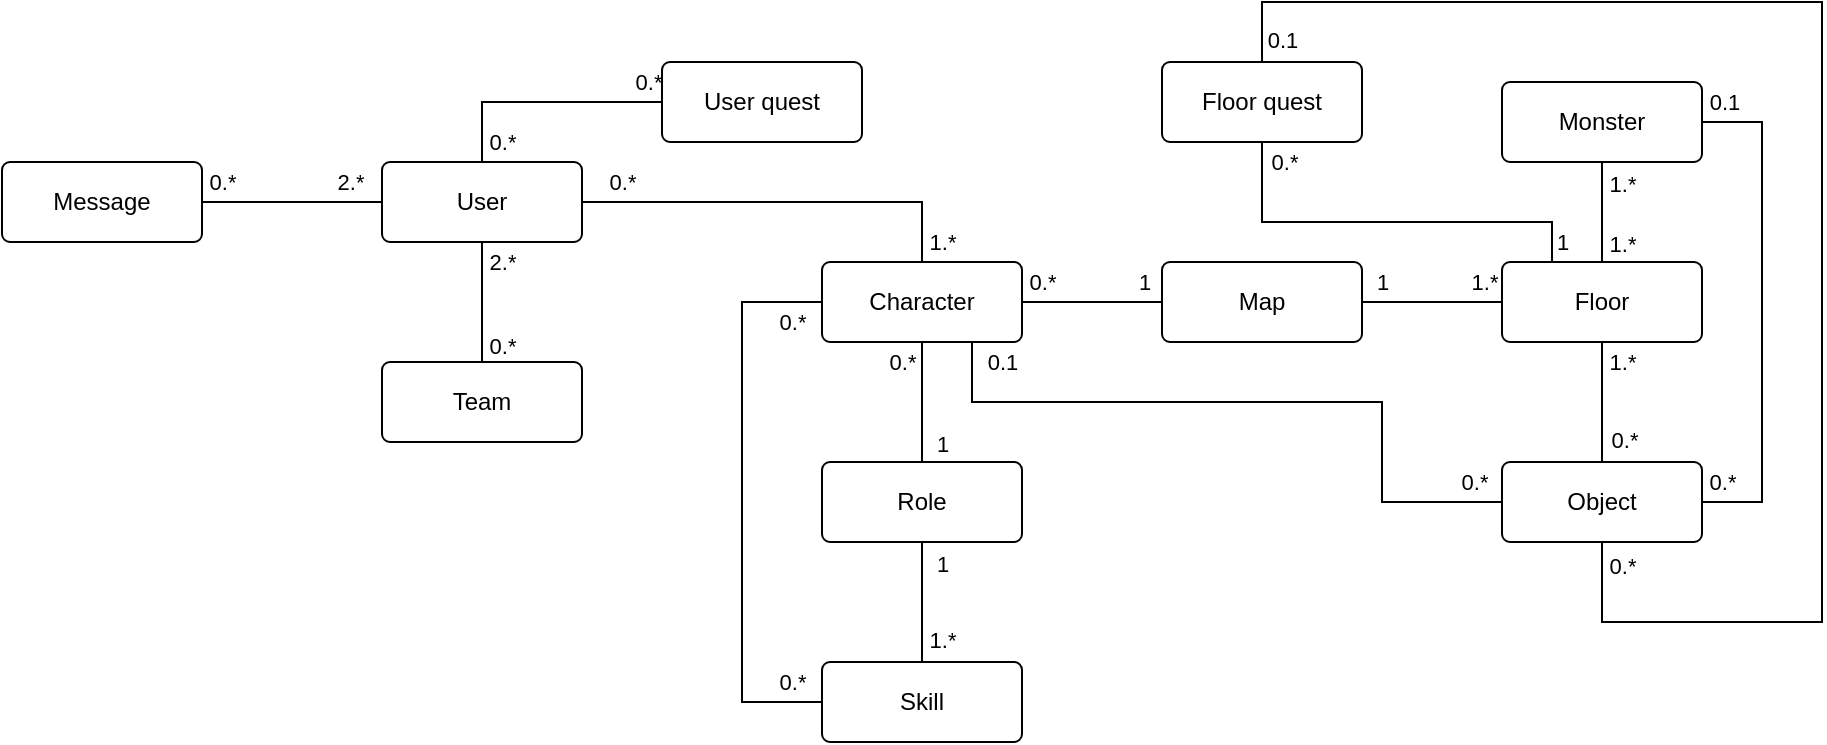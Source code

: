 <mxfile version="16.2.2" type="device" pages="2"><diagram id="3Mn_PjoytAq4WQ0WgmPk" name="ER-model"><mxGraphModel dx="813" dy="483" grid="1" gridSize="10" guides="1" tooltips="1" connect="1" arrows="1" fold="1" page="1" pageScale="1" pageWidth="827" pageHeight="1169" math="0" shadow="0"><root><mxCell id="0"/><mxCell id="1" parent="0"/><mxCell id="5cXKrimssKUpgnjqWSBn-3" style="edgeStyle=orthogonalEdgeStyle;rounded=0;orthogonalLoop=1;jettySize=auto;html=1;exitX=1;exitY=0.5;exitDx=0;exitDy=0;entryX=0.5;entryY=0;entryDx=0;entryDy=0;endArrow=none;endFill=0;" edge="1" parent="1" source="3dylKR5MqWfnBXSFQ_8i-1" target="5cXKrimssKUpgnjqWSBn-1"><mxGeometry relative="1" as="geometry"><Array as="points"><mxPoint x="560" y="140"/></Array></mxGeometry></mxCell><mxCell id="5cXKrimssKUpgnjqWSBn-5" value="1.*" style="edgeLabel;html=1;align=center;verticalAlign=middle;resizable=0;points=[];" vertex="1" connectable="0" parent="5cXKrimssKUpgnjqWSBn-3"><mxGeometry x="0.669" relative="1" as="geometry"><mxPoint x="13" y="20" as="offset"/></mxGeometry></mxCell><mxCell id="5cXKrimssKUpgnjqWSBn-6" value="0.*" style="edgeLabel;html=1;align=center;verticalAlign=middle;resizable=0;points=[];" vertex="1" connectable="0" parent="5cXKrimssKUpgnjqWSBn-3"><mxGeometry x="-0.641" y="-3" relative="1" as="geometry"><mxPoint x="-16" y="-13" as="offset"/></mxGeometry></mxCell><mxCell id="5cXKrimssKUpgnjqWSBn-7" style="edgeStyle=orthogonalEdgeStyle;rounded=0;orthogonalLoop=1;jettySize=auto;html=1;exitX=0.5;exitY=1;exitDx=0;exitDy=0;entryX=0.5;entryY=0;entryDx=0;entryDy=0;endArrow=none;endFill=0;" edge="1" parent="1" source="3dylKR5MqWfnBXSFQ_8i-1" target="5cXKrimssKUpgnjqWSBn-2"><mxGeometry relative="1" as="geometry"/></mxCell><mxCell id="5cXKrimssKUpgnjqWSBn-8" value="0.*" style="edgeLabel;html=1;align=center;verticalAlign=middle;resizable=0;points=[];" vertex="1" connectable="0" parent="5cXKrimssKUpgnjqWSBn-7"><mxGeometry x="0.726" y="-1" relative="1" as="geometry"><mxPoint x="11" as="offset"/></mxGeometry></mxCell><mxCell id="5cXKrimssKUpgnjqWSBn-10" value="2.*" style="edgeLabel;html=1;align=center;verticalAlign=middle;resizable=0;points=[];" vertex="1" connectable="0" parent="5cXKrimssKUpgnjqWSBn-7"><mxGeometry x="-0.683" y="1" relative="1" as="geometry"><mxPoint x="9" as="offset"/></mxGeometry></mxCell><mxCell id="5cXKrimssKUpgnjqWSBn-12" style="edgeStyle=orthogonalEdgeStyle;rounded=0;orthogonalLoop=1;jettySize=auto;html=1;exitX=0;exitY=0.5;exitDx=0;exitDy=0;endArrow=none;endFill=0;entryX=1;entryY=0.5;entryDx=0;entryDy=0;" edge="1" parent="1" source="3dylKR5MqWfnBXSFQ_8i-1" target="5cXKrimssKUpgnjqWSBn-11"><mxGeometry relative="1" as="geometry"><mxPoint x="230" y="130" as="targetPoint"/></mxGeometry></mxCell><mxCell id="5cXKrimssKUpgnjqWSBn-13" value="0.*" style="edgeLabel;html=1;align=center;verticalAlign=middle;resizable=0;points=[];" vertex="1" connectable="0" parent="5cXKrimssKUpgnjqWSBn-12"><mxGeometry x="0.85" y="1" relative="1" as="geometry"><mxPoint x="3" y="-11" as="offset"/></mxGeometry></mxCell><mxCell id="DcJySl0MYCG-yfhfq-Ea-54" value="2.*" style="edgeLabel;html=1;align=center;verticalAlign=middle;resizable=0;points=[];" vertex="1" connectable="0" parent="5cXKrimssKUpgnjqWSBn-12"><mxGeometry x="-0.643" relative="1" as="geometry"><mxPoint y="-10" as="offset"/></mxGeometry></mxCell><mxCell id="3dylKR5MqWfnBXSFQ_8i-1" value="User" style="rounded=1;arcSize=10;whiteSpace=wrap;html=1;align=center;" vertex="1" parent="1"><mxGeometry x="290" y="120" width="100" height="40" as="geometry"/></mxCell><mxCell id="DcJySl0MYCG-yfhfq-Ea-3" style="edgeStyle=orthogonalEdgeStyle;rounded=0;orthogonalLoop=1;jettySize=auto;html=1;exitX=0.5;exitY=1;exitDx=0;exitDy=0;entryX=0.5;entryY=0;entryDx=0;entryDy=0;endArrow=none;endFill=0;" edge="1" parent="1" source="5cXKrimssKUpgnjqWSBn-1" target="DcJySl0MYCG-yfhfq-Ea-2"><mxGeometry relative="1" as="geometry"/></mxCell><mxCell id="DcJySl0MYCG-yfhfq-Ea-4" value="1" style="edgeLabel;html=1;align=center;verticalAlign=middle;resizable=0;points=[];" vertex="1" connectable="0" parent="DcJySl0MYCG-yfhfq-Ea-3"><mxGeometry x="0.695" relative="1" as="geometry"><mxPoint x="10" as="offset"/></mxGeometry></mxCell><mxCell id="DcJySl0MYCG-yfhfq-Ea-5" value="0.*" style="edgeLabel;html=1;align=center;verticalAlign=middle;resizable=0;points=[];" vertex="1" connectable="0" parent="DcJySl0MYCG-yfhfq-Ea-3"><mxGeometry x="-0.728" relative="1" as="geometry"><mxPoint x="-10" y="2" as="offset"/></mxGeometry></mxCell><mxCell id="DcJySl0MYCG-yfhfq-Ea-7" style="edgeStyle=orthogonalEdgeStyle;rounded=0;orthogonalLoop=1;jettySize=auto;html=1;exitX=1;exitY=0.5;exitDx=0;exitDy=0;entryX=0;entryY=0.5;entryDx=0;entryDy=0;endArrow=none;endFill=0;" edge="1" parent="1" source="5cXKrimssKUpgnjqWSBn-1" target="DcJySl0MYCG-yfhfq-Ea-6"><mxGeometry relative="1" as="geometry"/></mxCell><mxCell id="DcJySl0MYCG-yfhfq-Ea-8" value="1" style="edgeLabel;html=1;align=center;verticalAlign=middle;resizable=0;points=[];" vertex="1" connectable="0" parent="DcJySl0MYCG-yfhfq-Ea-7"><mxGeometry x="-0.674" y="-1" relative="1" as="geometry"><mxPoint x="49" y="-11" as="offset"/></mxGeometry></mxCell><mxCell id="DcJySl0MYCG-yfhfq-Ea-9" value="0.*" style="edgeLabel;html=1;align=center;verticalAlign=middle;resizable=0;points=[];" vertex="1" connectable="0" parent="DcJySl0MYCG-yfhfq-Ea-7"><mxGeometry x="0.754" y="-2" relative="1" as="geometry"><mxPoint x="-52" y="-12" as="offset"/></mxGeometry></mxCell><mxCell id="5cXKrimssKUpgnjqWSBn-1" value="Character" style="rounded=1;arcSize=10;whiteSpace=wrap;html=1;align=center;" vertex="1" parent="1"><mxGeometry x="510" y="170" width="100" height="40" as="geometry"/></mxCell><mxCell id="5cXKrimssKUpgnjqWSBn-2" value="Team" style="rounded=1;arcSize=10;whiteSpace=wrap;html=1;align=center;" vertex="1" parent="1"><mxGeometry x="290" y="220" width="100" height="40" as="geometry"/></mxCell><mxCell id="5cXKrimssKUpgnjqWSBn-11" value="Message" style="rounded=1;arcSize=10;whiteSpace=wrap;html=1;align=center;" vertex="1" parent="1"><mxGeometry x="100" y="120" width="100" height="40" as="geometry"/></mxCell><mxCell id="DcJySl0MYCG-yfhfq-Ea-25" style="edgeStyle=orthogonalEdgeStyle;rounded=0;orthogonalLoop=1;jettySize=auto;html=1;exitX=0.5;exitY=1;exitDx=0;exitDy=0;entryX=0.5;entryY=0;entryDx=0;entryDy=0;endArrow=none;endFill=0;" edge="1" parent="1" source="DcJySl0MYCG-yfhfq-Ea-2" target="DcJySl0MYCG-yfhfq-Ea-24"><mxGeometry relative="1" as="geometry"/></mxCell><mxCell id="DcJySl0MYCG-yfhfq-Ea-26" value="1.*" style="edgeLabel;html=1;align=center;verticalAlign=middle;resizable=0;points=[];" vertex="1" connectable="0" parent="DcJySl0MYCG-yfhfq-Ea-25"><mxGeometry x="0.747" relative="1" as="geometry"><mxPoint x="10" y="-4" as="offset"/></mxGeometry></mxCell><mxCell id="DcJySl0MYCG-yfhfq-Ea-28" value="1" style="edgeLabel;html=1;align=center;verticalAlign=middle;resizable=0;points=[];" vertex="1" connectable="0" parent="DcJySl0MYCG-yfhfq-Ea-25"><mxGeometry x="-0.747" relative="1" as="geometry"><mxPoint x="10" y="3" as="offset"/></mxGeometry></mxCell><mxCell id="DcJySl0MYCG-yfhfq-Ea-2" value="Role" style="rounded=1;arcSize=10;whiteSpace=wrap;html=1;align=center;" vertex="1" parent="1"><mxGeometry x="510" y="270" width="100" height="40" as="geometry"/></mxCell><mxCell id="DcJySl0MYCG-yfhfq-Ea-10" value="" style="edgeStyle=orthogonalEdgeStyle;rounded=0;orthogonalLoop=1;jettySize=auto;html=1;endArrow=none;endFill=0;" edge="1" parent="1" source="DcJySl0MYCG-yfhfq-Ea-6" target="5cXKrimssKUpgnjqWSBn-1"><mxGeometry relative="1" as="geometry"/></mxCell><mxCell id="DcJySl0MYCG-yfhfq-Ea-34" style="edgeStyle=orthogonalEdgeStyle;rounded=0;orthogonalLoop=1;jettySize=auto;html=1;exitX=1;exitY=0.5;exitDx=0;exitDy=0;entryX=0;entryY=0.5;entryDx=0;entryDy=0;endArrow=none;endFill=0;" edge="1" parent="1" source="DcJySl0MYCG-yfhfq-Ea-6" target="DcJySl0MYCG-yfhfq-Ea-33"><mxGeometry relative="1" as="geometry"/></mxCell><mxCell id="DcJySl0MYCG-yfhfq-Ea-35" value="1" style="edgeLabel;html=1;align=center;verticalAlign=middle;resizable=0;points=[];" vertex="1" connectable="0" parent="DcJySl0MYCG-yfhfq-Ea-34"><mxGeometry x="-0.709" relative="1" as="geometry"><mxPoint y="-10" as="offset"/></mxGeometry></mxCell><mxCell id="DcJySl0MYCG-yfhfq-Ea-36" value="1.*" style="edgeLabel;html=1;align=center;verticalAlign=middle;resizable=0;points=[];" vertex="1" connectable="0" parent="DcJySl0MYCG-yfhfq-Ea-34"><mxGeometry x="0.743" relative="1" as="geometry"><mxPoint y="-10" as="offset"/></mxGeometry></mxCell><mxCell id="DcJySl0MYCG-yfhfq-Ea-6" value="Map" style="rounded=1;arcSize=10;whiteSpace=wrap;html=1;align=center;" vertex="1" parent="1"><mxGeometry x="680" y="170" width="100" height="40" as="geometry"/></mxCell><mxCell id="DcJySl0MYCG-yfhfq-Ea-12" style="edgeStyle=orthogonalEdgeStyle;rounded=0;orthogonalLoop=1;jettySize=auto;html=1;endArrow=none;endFill=0;entryX=0.5;entryY=0;entryDx=0;entryDy=0;exitX=0.5;exitY=1;exitDx=0;exitDy=0;" edge="1" parent="1" source="DcJySl0MYCG-yfhfq-Ea-11" target="DcJySl0MYCG-yfhfq-Ea-33"><mxGeometry relative="1" as="geometry"><mxPoint x="940" y="60" as="sourcePoint"/><mxPoint x="930" y="160" as="targetPoint"/><Array as="points"><mxPoint x="900" y="150"/><mxPoint x="900" y="150"/></Array></mxGeometry></mxCell><mxCell id="DcJySl0MYCG-yfhfq-Ea-13" value="1.*" style="edgeLabel;html=1;align=center;verticalAlign=middle;resizable=0;points=[];" vertex="1" connectable="0" parent="DcJySl0MYCG-yfhfq-Ea-12"><mxGeometry x="0.733" relative="1" as="geometry"><mxPoint x="10" y="-3" as="offset"/></mxGeometry></mxCell><mxCell id="DcJySl0MYCG-yfhfq-Ea-14" value="1.*" style="edgeLabel;html=1;align=center;verticalAlign=middle;resizable=0;points=[];" vertex="1" connectable="0" parent="DcJySl0MYCG-yfhfq-Ea-12"><mxGeometry x="-0.418" relative="1" as="geometry"><mxPoint x="10" y="-4" as="offset"/></mxGeometry></mxCell><mxCell id="DcJySl0MYCG-yfhfq-Ea-11" value="Monster" style="rounded=1;arcSize=10;whiteSpace=wrap;html=1;align=center;" vertex="1" parent="1"><mxGeometry x="850" y="80" width="100" height="40" as="geometry"/></mxCell><mxCell id="DcJySl0MYCG-yfhfq-Ea-17" style="edgeStyle=orthogonalEdgeStyle;rounded=0;orthogonalLoop=1;jettySize=auto;html=1;exitX=0.5;exitY=1;exitDx=0;exitDy=0;entryX=0.25;entryY=0;entryDx=0;entryDy=0;endArrow=none;endFill=0;" edge="1" parent="1" source="DcJySl0MYCG-yfhfq-Ea-15" target="DcJySl0MYCG-yfhfq-Ea-33"><mxGeometry relative="1" as="geometry"><Array as="points"><mxPoint x="730" y="150"/><mxPoint x="875" y="150"/></Array></mxGeometry></mxCell><mxCell id="DcJySl0MYCG-yfhfq-Ea-18" value="0.*" style="edgeLabel;html=1;align=center;verticalAlign=middle;resizable=0;points=[];" vertex="1" connectable="0" parent="DcJySl0MYCG-yfhfq-Ea-17"><mxGeometry x="-0.274" y="2" relative="1" as="geometry"><mxPoint x="-24" y="-28" as="offset"/></mxGeometry></mxCell><mxCell id="DcJySl0MYCG-yfhfq-Ea-19" value="1" style="edgeLabel;html=1;align=center;verticalAlign=middle;resizable=0;points=[];" vertex="1" connectable="0" parent="DcJySl0MYCG-yfhfq-Ea-17"><mxGeometry x="0.696" relative="1" as="geometry"><mxPoint x="16" y="10" as="offset"/></mxGeometry></mxCell><mxCell id="DcJySl0MYCG-yfhfq-Ea-44" style="edgeStyle=orthogonalEdgeStyle;rounded=0;orthogonalLoop=1;jettySize=auto;html=1;exitX=0.5;exitY=0;exitDx=0;exitDy=0;endArrow=none;endFill=0;entryX=0.5;entryY=1;entryDx=0;entryDy=0;" edge="1" parent="1" source="DcJySl0MYCG-yfhfq-Ea-15" target="DcJySl0MYCG-yfhfq-Ea-37"><mxGeometry relative="1" as="geometry"><mxPoint x="1010" y="350" as="targetPoint"/><Array as="points"><mxPoint x="730" y="40"/><mxPoint x="1010" y="40"/><mxPoint x="1010" y="350"/><mxPoint x="900" y="350"/></Array></mxGeometry></mxCell><mxCell id="DcJySl0MYCG-yfhfq-Ea-45" value="0.*" style="edgeLabel;html=1;align=center;verticalAlign=middle;resizable=0;points=[];" vertex="1" connectable="0" parent="DcJySl0MYCG-yfhfq-Ea-44"><mxGeometry x="0.94" y="1" relative="1" as="geometry"><mxPoint x="11" y="-11" as="offset"/></mxGeometry></mxCell><mxCell id="DcJySl0MYCG-yfhfq-Ea-46" value="0.1" style="edgeLabel;html=1;align=center;verticalAlign=middle;resizable=0;points=[];" vertex="1" connectable="0" parent="DcJySl0MYCG-yfhfq-Ea-44"><mxGeometry x="-0.981" y="1" relative="1" as="geometry"><mxPoint x="11" y="-4" as="offset"/></mxGeometry></mxCell><mxCell id="DcJySl0MYCG-yfhfq-Ea-15" value="Floor quest" style="rounded=1;arcSize=10;whiteSpace=wrap;html=1;align=center;" vertex="1" parent="1"><mxGeometry x="680" y="70" width="100" height="40" as="geometry"/></mxCell><mxCell id="DcJySl0MYCG-yfhfq-Ea-21" style="edgeStyle=orthogonalEdgeStyle;rounded=0;orthogonalLoop=1;jettySize=auto;html=1;exitX=0;exitY=0.5;exitDx=0;exitDy=0;entryX=0.5;entryY=0;entryDx=0;entryDy=0;endArrow=none;endFill=0;" edge="1" parent="1" source="DcJySl0MYCG-yfhfq-Ea-20" target="3dylKR5MqWfnBXSFQ_8i-1"><mxGeometry relative="1" as="geometry"/></mxCell><mxCell id="DcJySl0MYCG-yfhfq-Ea-22" value="0.*" style="edgeLabel;html=1;align=center;verticalAlign=middle;resizable=0;points=[];" vertex="1" connectable="0" parent="DcJySl0MYCG-yfhfq-Ea-21"><mxGeometry x="-0.758" y="-1" relative="1" as="geometry"><mxPoint x="7" y="-9" as="offset"/></mxGeometry></mxCell><mxCell id="DcJySl0MYCG-yfhfq-Ea-53" value="0.*" style="edgeLabel;html=1;align=center;verticalAlign=middle;resizable=0;points=[];" vertex="1" connectable="0" parent="DcJySl0MYCG-yfhfq-Ea-21"><mxGeometry x="0.877" relative="1" as="geometry"><mxPoint x="10" y="-3" as="offset"/></mxGeometry></mxCell><mxCell id="DcJySl0MYCG-yfhfq-Ea-20" value="User quest" style="rounded=1;arcSize=10;whiteSpace=wrap;html=1;align=center;" vertex="1" parent="1"><mxGeometry x="430" y="70" width="100" height="40" as="geometry"/></mxCell><mxCell id="DcJySl0MYCG-yfhfq-Ea-27" style="edgeStyle=orthogonalEdgeStyle;rounded=0;orthogonalLoop=1;jettySize=auto;html=1;exitX=0;exitY=0.5;exitDx=0;exitDy=0;entryX=0;entryY=0.5;entryDx=0;entryDy=0;endArrow=none;endFill=0;" edge="1" parent="1" source="DcJySl0MYCG-yfhfq-Ea-24" target="5cXKrimssKUpgnjqWSBn-1"><mxGeometry relative="1" as="geometry"><Array as="points"><mxPoint x="470" y="390"/><mxPoint x="470" y="190"/></Array></mxGeometry></mxCell><mxCell id="DcJySl0MYCG-yfhfq-Ea-29" value="0.*" style="edgeLabel;html=1;align=center;verticalAlign=middle;resizable=0;points=[];" vertex="1" connectable="0" parent="DcJySl0MYCG-yfhfq-Ea-27"><mxGeometry x="0.893" relative="1" as="geometry"><mxPoint y="10" as="offset"/></mxGeometry></mxCell><mxCell id="DcJySl0MYCG-yfhfq-Ea-30" value="0.*" style="edgeLabel;html=1;align=center;verticalAlign=middle;resizable=0;points=[];" vertex="1" connectable="0" parent="DcJySl0MYCG-yfhfq-Ea-27"><mxGeometry x="-0.89" relative="1" as="geometry"><mxPoint y="-10" as="offset"/></mxGeometry></mxCell><mxCell id="DcJySl0MYCG-yfhfq-Ea-24" value="Skill" style="rounded=1;arcSize=10;whiteSpace=wrap;html=1;align=center;" vertex="1" parent="1"><mxGeometry x="510" y="370" width="100" height="40" as="geometry"/></mxCell><mxCell id="DcJySl0MYCG-yfhfq-Ea-33" value="Floor" style="rounded=1;arcSize=10;whiteSpace=wrap;html=1;align=center;" vertex="1" parent="1"><mxGeometry x="850" y="170" width="100" height="40" as="geometry"/></mxCell><mxCell id="DcJySl0MYCG-yfhfq-Ea-38" style="edgeStyle=orthogonalEdgeStyle;rounded=0;orthogonalLoop=1;jettySize=auto;html=1;exitX=0.5;exitY=0;exitDx=0;exitDy=0;entryX=0.5;entryY=1;entryDx=0;entryDy=0;endArrow=none;endFill=0;" edge="1" parent="1" source="DcJySl0MYCG-yfhfq-Ea-37" target="DcJySl0MYCG-yfhfq-Ea-33"><mxGeometry relative="1" as="geometry"/></mxCell><mxCell id="DcJySl0MYCG-yfhfq-Ea-39" value="1.*" style="edgeLabel;html=1;align=center;verticalAlign=middle;resizable=0;points=[];" vertex="1" connectable="0" parent="DcJySl0MYCG-yfhfq-Ea-38"><mxGeometry x="0.74" y="-2" relative="1" as="geometry"><mxPoint x="8" y="2" as="offset"/></mxGeometry></mxCell><mxCell id="DcJySl0MYCG-yfhfq-Ea-41" style="edgeStyle=orthogonalEdgeStyle;rounded=0;orthogonalLoop=1;jettySize=auto;html=1;exitX=0;exitY=0.5;exitDx=0;exitDy=0;entryX=0.75;entryY=1;entryDx=0;entryDy=0;endArrow=none;endFill=0;" edge="1" parent="1" source="DcJySl0MYCG-yfhfq-Ea-37" target="5cXKrimssKUpgnjqWSBn-1"><mxGeometry relative="1" as="geometry"><Array as="points"><mxPoint x="790" y="290"/><mxPoint x="790" y="240"/><mxPoint x="585" y="240"/></Array></mxGeometry></mxCell><mxCell id="DcJySl0MYCG-yfhfq-Ea-42" value="0.1" style="edgeLabel;html=1;align=center;verticalAlign=middle;resizable=0;points=[];" vertex="1" connectable="0" parent="DcJySl0MYCG-yfhfq-Ea-41"><mxGeometry x="0.875" y="-1" relative="1" as="geometry"><mxPoint x="14" y="-12" as="offset"/></mxGeometry></mxCell><mxCell id="DcJySl0MYCG-yfhfq-Ea-43" value="0.*" style="edgeLabel;html=1;align=center;verticalAlign=middle;resizable=0;points=[];" vertex="1" connectable="0" parent="DcJySl0MYCG-yfhfq-Ea-41"><mxGeometry x="-0.915" relative="1" as="geometry"><mxPoint y="-10" as="offset"/></mxGeometry></mxCell><mxCell id="DcJySl0MYCG-yfhfq-Ea-47" style="edgeStyle=orthogonalEdgeStyle;rounded=0;orthogonalLoop=1;jettySize=auto;html=1;exitX=1;exitY=0.5;exitDx=0;exitDy=0;entryX=1;entryY=0.5;entryDx=0;entryDy=0;endArrow=none;endFill=0;" edge="1" parent="1" source="DcJySl0MYCG-yfhfq-Ea-37" target="DcJySl0MYCG-yfhfq-Ea-11"><mxGeometry relative="1" as="geometry"><Array as="points"><mxPoint x="980" y="290"/><mxPoint x="980" y="100"/></Array></mxGeometry></mxCell><mxCell id="DcJySl0MYCG-yfhfq-Ea-48" value="0.*" style="edgeLabel;html=1;align=center;verticalAlign=middle;resizable=0;points=[];" vertex="1" connectable="0" parent="DcJySl0MYCG-yfhfq-Ea-47"><mxGeometry x="-0.935" y="-1" relative="1" as="geometry"><mxPoint x="2" y="-11" as="offset"/></mxGeometry></mxCell><mxCell id="DcJySl0MYCG-yfhfq-Ea-49" value="0.1" style="edgeLabel;html=1;align=center;verticalAlign=middle;resizable=0;points=[];" vertex="1" connectable="0" parent="DcJySl0MYCG-yfhfq-Ea-47"><mxGeometry x="0.803" y="1" relative="1" as="geometry"><mxPoint x="-14" y="-11" as="offset"/></mxGeometry></mxCell><mxCell id="DcJySl0MYCG-yfhfq-Ea-37" value="Object" style="rounded=1;arcSize=10;whiteSpace=wrap;html=1;align=center;" vertex="1" parent="1"><mxGeometry x="850" y="270" width="100" height="40" as="geometry"/></mxCell><mxCell id="DcJySl0MYCG-yfhfq-Ea-40" value="0.*" style="edgeLabel;html=1;align=center;verticalAlign=middle;resizable=0;points=[];" vertex="1" connectable="0" parent="1"><mxGeometry x="920" y="250.0" as="geometry"><mxPoint x="-9" y="9" as="offset"/></mxGeometry></mxCell></root></mxGraphModel></diagram><diagram id="tlrTG-VovV3S_m5O8n2V" name="Model databázy"><mxGraphModel dx="2844" dy="2861" grid="1" gridSize="10" guides="1" tooltips="1" connect="1" arrows="1" fold="1" page="1" pageScale="1" pageWidth="827" pageHeight="1169" math="0" shadow="0"><root><mxCell id="0q95Z5ScaSBf46OnGeY9-0"/><mxCell id="0q95Z5ScaSBf46OnGeY9-1" parent="0q95Z5ScaSBf46OnGeY9-0"/><mxCell id="XPYi0K8rx0CQecR1Mt8x-58" value="Messages" style="swimlane;childLayout=stackLayout;horizontal=1;startSize=30;horizontalStack=0;rounded=1;fontSize=14;fontStyle=0;strokeWidth=2;resizeParent=0;resizeLast=1;shadow=0;dashed=0;align=center;" vertex="1" parent="0q95Z5ScaSBf46OnGeY9-1"><mxGeometry x="60" y="140" width="190" height="120" as="geometry"/></mxCell><mxCell id="XPYi0K8rx0CQecR1Mt8x-59" value="&lt;&lt;PK&gt;&gt; id: int&#10;&lt;&lt;FK&gt;&gt; friends_id: int&#10;direction_1to2: boolean&#10;message: text&#10;date: timestamp" style="align=left;strokeColor=none;fillColor=none;spacingLeft=4;fontSize=12;verticalAlign=top;resizable=0;rotatable=0;part=1;" vertex="1" parent="XPYi0K8rx0CQecR1Mt8x-58"><mxGeometry y="30" width="190" height="90" as="geometry"/></mxCell><mxCell id="np4a5JSIiIPw7qNS6yZE-2" style="edgeStyle=orthogonalEdgeStyle;rounded=0;orthogonalLoop=1;jettySize=auto;html=1;exitX=0.5;exitY=0;exitDx=0;exitDy=0;entryX=0.5;entryY=1;entryDx=0;entryDy=0;endArrow=none;endFill=0;" edge="1" parent="0q95Z5ScaSBf46OnGeY9-1" source="XPYi0K8rx0CQecR1Mt8x-60" target="np4a5JSIiIPw7qNS6yZE-1"><mxGeometry relative="1" as="geometry"/></mxCell><mxCell id="XPYi0K8rx0CQecR1Mt8x-60" value="Users" style="swimlane;childLayout=stackLayout;horizontal=1;startSize=30;horizontalStack=0;rounded=1;fontSize=14;fontStyle=0;strokeWidth=2;resizeParent=0;resizeLast=1;shadow=0;dashed=0;align=center;" vertex="1" parent="0q95Z5ScaSBf46OnGeY9-1"><mxGeometry x="320" y="390" width="200" height="120" as="geometry"/></mxCell><mxCell id="XPYi0K8rx0CQecR1Mt8x-61" value="&lt;&lt;PK&gt;&gt; id: int&#10;&lt;&lt;FK&gt;&gt; registered_through: int&#10;email: text&#10;username: text" style="align=left;strokeColor=none;fillColor=none;spacingLeft=4;fontSize=12;verticalAlign=top;resizable=0;rotatable=0;part=1;" vertex="1" parent="XPYi0K8rx0CQecR1Mt8x-60"><mxGeometry y="30" width="200" height="90" as="geometry"/></mxCell><mxCell id="XPYi0K8rx0CQecR1Mt8x-62" value="Local Users" style="swimlane;childLayout=stackLayout;horizontal=1;startSize=30;horizontalStack=0;rounded=1;fontSize=14;fontStyle=0;strokeWidth=2;resizeParent=0;resizeLast=1;shadow=0;dashed=0;align=center;" vertex="1" parent="0q95Z5ScaSBf46OnGeY9-1"><mxGeometry x="70" y="390" width="160" height="120" as="geometry"/></mxCell><mxCell id="XPYi0K8rx0CQecR1Mt8x-63" value="&lt;&lt;PK&gt;&gt; id: int&#10;&lt;&lt;FK&gt;&gt; user_id: int&#10;password: text" style="align=left;strokeColor=none;fillColor=none;spacingLeft=4;fontSize=12;verticalAlign=top;resizable=0;rotatable=0;part=1;" vertex="1" parent="XPYi0K8rx0CQecR1Mt8x-62"><mxGeometry y="30" width="160" height="90" as="geometry"/></mxCell><mxCell id="XPYi0K8rx0CQecR1Mt8x-64" style="edgeStyle=orthogonalEdgeStyle;rounded=0;orthogonalLoop=1;jettySize=auto;html=1;exitX=1;exitY=0.5;exitDx=0;exitDy=0;entryX=0;entryY=0.5;entryDx=0;entryDy=0;endArrow=none;endFill=0;" edge="1" parent="0q95Z5ScaSBf46OnGeY9-1" source="XPYi0K8rx0CQecR1Mt8x-63" target="XPYi0K8rx0CQecR1Mt8x-61"><mxGeometry relative="1" as="geometry"/></mxCell><mxCell id="Benpmrc-vP2gQse5klxo-2" style="edgeStyle=orthogonalEdgeStyle;rounded=0;orthogonalLoop=1;jettySize=auto;html=1;exitX=0.5;exitY=0;exitDx=0;exitDy=0;endArrow=none;endFill=0;entryX=0.093;entryY=0.994;entryDx=0;entryDy=0;entryPerimeter=0;" edge="1" parent="0q95Z5ScaSBf46OnGeY9-1" source="Benpmrc-vP2gQse5klxo-0" target="XPYi0K8rx0CQecR1Mt8x-61"><mxGeometry relative="1" as="geometry"><mxPoint x="340" y="530" as="targetPoint"/><Array as="points"><mxPoint x="150" y="540"/><mxPoint x="340" y="540"/><mxPoint x="340" y="509"/></Array></mxGeometry></mxCell><mxCell id="Benpmrc-vP2gQse5klxo-0" value="Register options" style="swimlane;childLayout=stackLayout;horizontal=1;startSize=30;horizontalStack=0;rounded=1;fontSize=14;fontStyle=0;strokeWidth=2;resizeParent=0;resizeLast=1;shadow=0;dashed=0;align=center;" vertex="1" parent="0q95Z5ScaSBf46OnGeY9-1"><mxGeometry x="70" y="580" width="160" height="120" as="geometry"/></mxCell><mxCell id="Benpmrc-vP2gQse5klxo-1" value="&lt;&lt;PK&gt;&gt; id: int&#10;platform: text" style="align=left;strokeColor=none;fillColor=none;spacingLeft=4;fontSize=12;verticalAlign=top;resizable=0;rotatable=0;part=1;" vertex="1" parent="Benpmrc-vP2gQse5klxo-0"><mxGeometry y="30" width="160" height="90" as="geometry"/></mxCell><mxCell id="np4a5JSIiIPw7qNS6yZE-0" value="Friends" style="swimlane;childLayout=stackLayout;horizontal=1;startSize=30;horizontalStack=0;rounded=1;fontSize=14;fontStyle=0;strokeWidth=2;resizeParent=0;resizeLast=1;shadow=0;dashed=0;align=center;" vertex="1" parent="0q95Z5ScaSBf46OnGeY9-1"><mxGeometry x="320" y="210" width="200" height="120" as="geometry"/></mxCell><mxCell id="np4a5JSIiIPw7qNS6yZE-1" value="&lt;&lt;PK&gt;&gt; id: int&#10;&lt;&lt;FK&gt;&gt; user1_id: int&#10;&lt;&lt;FK&gt;&gt; user2_id: int" style="align=left;strokeColor=none;fillColor=none;spacingLeft=4;fontSize=12;verticalAlign=top;resizable=0;rotatable=0;part=1;" vertex="1" parent="np4a5JSIiIPw7qNS6yZE-0"><mxGeometry y="30" width="200" height="90" as="geometry"/></mxCell><mxCell id="np4a5JSIiIPw7qNS6yZE-3" value="Friend requests" style="swimlane;childLayout=stackLayout;horizontal=1;startSize=30;horizontalStack=0;rounded=1;fontSize=14;fontStyle=0;strokeWidth=2;resizeParent=0;resizeLast=1;shadow=0;dashed=0;align=center;" vertex="1" parent="0q95Z5ScaSBf46OnGeY9-1"><mxGeometry x="484" y="-10" width="200" height="120" as="geometry"/></mxCell><mxCell id="np4a5JSIiIPw7qNS6yZE-4" value="&lt;&lt;PK&gt;&gt; id: int&#10;&lt;&lt;FK&gt;&gt; user_source_id: int&#10;&lt;&lt;FK&gt;&gt; user_sdestination_id: int&#10;accepted: boolean" style="align=left;strokeColor=none;fillColor=none;spacingLeft=4;fontSize=12;verticalAlign=top;resizable=0;rotatable=0;part=1;" vertex="1" parent="np4a5JSIiIPw7qNS6yZE-3"><mxGeometry y="30" width="200" height="90" as="geometry"/></mxCell><mxCell id="np4a5JSIiIPw7qNS6yZE-5" style="edgeStyle=orthogonalEdgeStyle;rounded=0;orthogonalLoop=1;jettySize=auto;html=1;exitX=0.5;exitY=1;exitDx=0;exitDy=0;endArrow=none;endFill=0;entryX=1.005;entryY=0.174;entryDx=0;entryDy=0;entryPerimeter=0;" edge="1" parent="0q95Z5ScaSBf46OnGeY9-1" source="np4a5JSIiIPw7qNS6yZE-4" target="XPYi0K8rx0CQecR1Mt8x-61"><mxGeometry relative="1" as="geometry"><mxPoint x="540" y="440" as="targetPoint"/></mxGeometry></mxCell><mxCell id="qLluLLHwipLbOkK-cwfs-0" value="Teams" style="swimlane;childLayout=stackLayout;horizontal=1;startSize=30;horizontalStack=0;rounded=1;fontSize=14;fontStyle=0;strokeWidth=2;resizeParent=0;resizeLast=1;shadow=0;dashed=0;align=center;" vertex="1" parent="0q95Z5ScaSBf46OnGeY9-1"><mxGeometry x="600" y="680" width="200" height="120" as="geometry"/></mxCell><mxCell id="qLluLLHwipLbOkK-cwfs-1" value="&lt;&lt;PK&gt;&gt; id: int&#10;&lt;&lt;FK&gt;&gt; owner_id: int&#10;name: text&#10;members_count: int" style="align=left;strokeColor=none;fillColor=none;spacingLeft=4;fontSize=12;verticalAlign=top;resizable=0;rotatable=0;part=1;" vertex="1" parent="qLluLLHwipLbOkK-cwfs-0"><mxGeometry y="30" width="200" height="90" as="geometry"/></mxCell><mxCell id="qLluLLHwipLbOkK-cwfs-3" value="Team members" style="swimlane;childLayout=stackLayout;horizontal=1;startSize=30;horizontalStack=0;rounded=1;fontSize=14;fontStyle=0;strokeWidth=2;resizeParent=0;resizeLast=1;shadow=0;dashed=0;align=center;" vertex="1" parent="0q95Z5ScaSBf46OnGeY9-1"><mxGeometry x="600" y="500" width="200" height="120" as="geometry"/></mxCell><mxCell id="qLluLLHwipLbOkK-cwfs-4" value="&lt;&lt;PK&gt;&gt; id: int&#10;&lt;&lt;FK&gt;&gt; user_id: int&#10;&lt;&lt;FK&gt;&gt; team_id: int&#10;is_member_now: boolean" style="align=left;strokeColor=none;fillColor=none;spacingLeft=4;fontSize=12;verticalAlign=top;resizable=0;rotatable=0;part=1;" vertex="1" parent="qLluLLHwipLbOkK-cwfs-3"><mxGeometry y="30" width="200" height="90" as="geometry"/></mxCell><mxCell id="qLluLLHwipLbOkK-cwfs-5" style="edgeStyle=orthogonalEdgeStyle;rounded=0;orthogonalLoop=1;jettySize=auto;html=1;exitX=0.5;exitY=1;exitDx=0;exitDy=0;entryX=0.5;entryY=0;entryDx=0;entryDy=0;endArrow=none;endFill=0;" edge="1" parent="0q95Z5ScaSBf46OnGeY9-1" source="qLluLLHwipLbOkK-cwfs-4" target="qLluLLHwipLbOkK-cwfs-0"><mxGeometry relative="1" as="geometry"/></mxCell><mxCell id="qLluLLHwipLbOkK-cwfs-6" style="edgeStyle=orthogonalEdgeStyle;rounded=0;orthogonalLoop=1;jettySize=auto;html=1;exitX=0;exitY=0.5;exitDx=0;exitDy=0;entryX=1;entryY=0.75;entryDx=0;entryDy=0;endArrow=none;endFill=0;" edge="1" parent="0q95Z5ScaSBf46OnGeY9-1" source="qLluLLHwipLbOkK-cwfs-4" target="XPYi0K8rx0CQecR1Mt8x-61"><mxGeometry relative="1" as="geometry"/></mxCell><mxCell id="qLluLLHwipLbOkK-cwfs-10" style="edgeStyle=orthogonalEdgeStyle;rounded=0;orthogonalLoop=1;jettySize=auto;html=1;exitX=0.5;exitY=0;exitDx=0;exitDy=0;entryX=0.647;entryY=1.009;entryDx=0;entryDy=0;entryPerimeter=0;endArrow=none;endFill=0;" edge="1" parent="0q95Z5ScaSBf46OnGeY9-1" source="qLluLLHwipLbOkK-cwfs-7" target="XPYi0K8rx0CQecR1Mt8x-61"><mxGeometry relative="1" as="geometry"/></mxCell><mxCell id="qLluLLHwipLbOkK-cwfs-7" value="Team invitations" style="swimlane;childLayout=stackLayout;horizontal=1;startSize=30;horizontalStack=0;rounded=1;fontSize=14;fontStyle=0;strokeWidth=2;resizeParent=0;resizeLast=1;shadow=0;dashed=0;align=center;" vertex="1" parent="0q95Z5ScaSBf46OnGeY9-1"><mxGeometry x="350" y="800" width="200" height="120" as="geometry"/></mxCell><mxCell id="qLluLLHwipLbOkK-cwfs-8" value="&lt;&lt;PK&gt;&gt; id: int&#10;&lt;&lt;FK&gt;&gt; team_id: int&#10;&lt;&lt;FK&gt;&gt; invited_user: int&#10;accepted: boolean" style="align=left;strokeColor=none;fillColor=none;spacingLeft=4;fontSize=12;verticalAlign=top;resizable=0;rotatable=0;part=1;" vertex="1" parent="qLluLLHwipLbOkK-cwfs-7"><mxGeometry y="30" width="200" height="90" as="geometry"/></mxCell><mxCell id="qLluLLHwipLbOkK-cwfs-9" style="edgeStyle=orthogonalEdgeStyle;rounded=0;orthogonalLoop=1;jettySize=auto;html=1;exitX=0;exitY=0.5;exitDx=0;exitDy=0;entryX=0.75;entryY=1;entryDx=0;entryDy=0;endArrow=none;endFill=0;" edge="1" parent="0q95Z5ScaSBf46OnGeY9-1" source="qLluLLHwipLbOkK-cwfs-1" target="XPYi0K8rx0CQecR1Mt8x-61"><mxGeometry relative="1" as="geometry"/></mxCell><mxCell id="qLluLLHwipLbOkK-cwfs-11" style="edgeStyle=orthogonalEdgeStyle;rounded=0;orthogonalLoop=1;jettySize=auto;html=1;exitX=0;exitY=0.75;exitDx=0;exitDy=0;entryX=1;entryY=0.5;entryDx=0;entryDy=0;endArrow=none;endFill=0;" edge="1" parent="0q95Z5ScaSBf46OnGeY9-1" source="qLluLLHwipLbOkK-cwfs-1" target="qLluLLHwipLbOkK-cwfs-8"><mxGeometry relative="1" as="geometry"/></mxCell><mxCell id="qLluLLHwipLbOkK-cwfs-12" style="edgeStyle=orthogonalEdgeStyle;rounded=0;orthogonalLoop=1;jettySize=auto;html=1;exitX=1;exitY=0.5;exitDx=0;exitDy=0;entryX=0;entryY=0.5;entryDx=0;entryDy=0;endArrow=none;endFill=0;" edge="1" parent="0q95Z5ScaSBf46OnGeY9-1" source="XPYi0K8rx0CQecR1Mt8x-59" target="np4a5JSIiIPw7qNS6yZE-1"><mxGeometry relative="1" as="geometry"/></mxCell><mxCell id="qLluLLHwipLbOkK-cwfs-17" style="edgeStyle=orthogonalEdgeStyle;rounded=0;orthogonalLoop=1;jettySize=auto;html=1;exitX=0.5;exitY=0;exitDx=0;exitDy=0;entryX=0.5;entryY=1;entryDx=0;entryDy=0;endArrow=none;endFill=0;" edge="1" parent="0q95Z5ScaSBf46OnGeY9-1" source="qLluLLHwipLbOkK-cwfs-15" target="qLluLLHwipLbOkK-cwfs-1"><mxGeometry relative="1" as="geometry"/></mxCell><mxCell id="qLluLLHwipLbOkK-cwfs-15" value="Team messages" style="swimlane;childLayout=stackLayout;horizontal=1;startSize=30;horizontalStack=0;rounded=1;fontSize=14;fontStyle=0;strokeWidth=2;resizeParent=0;resizeLast=1;shadow=0;dashed=0;align=center;" vertex="1" parent="0q95Z5ScaSBf46OnGeY9-1"><mxGeometry x="605" y="880" width="190" height="120" as="geometry"/></mxCell><mxCell id="qLluLLHwipLbOkK-cwfs-16" value="&lt;&lt;PK&gt;&gt; id: int&#10;&lt;&lt;FK&gt;&gt; team_id: int&#10;&lt;&lt;FK&gt;&gt; author: int&#10;message: text&#10;date: timestamp" style="align=left;strokeColor=none;fillColor=none;spacingLeft=4;fontSize=12;verticalAlign=top;resizable=0;rotatable=0;part=1;" vertex="1" parent="qLluLLHwipLbOkK-cwfs-15"><mxGeometry y="30" width="190" height="90" as="geometry"/></mxCell><mxCell id="qLluLLHwipLbOkK-cwfs-18" style="edgeStyle=orthogonalEdgeStyle;rounded=0;orthogonalLoop=1;jettySize=auto;html=1;exitX=0;exitY=0.5;exitDx=0;exitDy=0;endArrow=none;endFill=0;entryX=0.5;entryY=1;entryDx=0;entryDy=0;" edge="1" parent="0q95Z5ScaSBf46OnGeY9-1" source="qLluLLHwipLbOkK-cwfs-16" target="XPYi0K8rx0CQecR1Mt8x-61"><mxGeometry relative="1" as="geometry"><mxPoint x="260" y="820" as="targetPoint"/><Array as="points"><mxPoint x="330" y="955"/><mxPoint x="330" y="610"/><mxPoint x="420" y="610"/></Array></mxGeometry></mxCell><mxCell id="qLluLLHwipLbOkK-cwfs-19" value="Characters" style="swimlane;childLayout=stackLayout;horizontal=1;startSize=30;horizontalStack=0;rounded=1;fontSize=14;fontStyle=0;strokeWidth=2;resizeParent=0;resizeLast=1;shadow=0;dashed=0;align=center;" vertex="1" parent="0q95Z5ScaSBf46OnGeY9-1"><mxGeometry x="1000" y="350" width="200" height="120" as="geometry"/></mxCell><mxCell id="qLluLLHwipLbOkK-cwfs-20" value="&lt;&lt;PK&gt;&gt; id: int&#10;hp: float&#10;attack_damage: float&#10;shield: float" style="align=left;strokeColor=none;fillColor=none;spacingLeft=4;fontSize=12;verticalAlign=top;resizable=0;rotatable=0;part=1;" vertex="1" parent="qLluLLHwipLbOkK-cwfs-19"><mxGeometry y="30" width="200" height="90" as="geometry"/></mxCell><mxCell id="qLluLLHwipLbOkK-cwfs-38" style="edgeStyle=orthogonalEdgeStyle;rounded=0;orthogonalLoop=1;jettySize=auto;html=1;exitX=0.75;exitY=0;exitDx=0;exitDy=0;entryX=0;entryY=0.5;entryDx=0;entryDy=0;endArrow=none;endFill=0;" edge="1" parent="0q95Z5ScaSBf46OnGeY9-1" source="qLluLLHwipLbOkK-cwfs-21" target="qLluLLHwipLbOkK-cwfs-50"><mxGeometry relative="1" as="geometry"><Array as="points"><mxPoint x="870" y="-175"/></Array></mxGeometry></mxCell><mxCell id="qLluLLHwipLbOkK-cwfs-21" value="Users characters" style="swimlane;childLayout=stackLayout;horizontal=1;startSize=30;horizontalStack=0;rounded=1;fontSize=14;fontStyle=0;strokeWidth=2;resizeParent=0;resizeLast=1;shadow=0;dashed=0;align=center;" vertex="1" parent="0q95Z5ScaSBf46OnGeY9-1"><mxGeometry x="720" y="200" width="200" height="250" as="geometry"/></mxCell><mxCell id="qLluLLHwipLbOkK-cwfs-22" value="&lt;&lt;PK&gt;&gt; id: int&#10;&lt;&lt;FK&gt;&gt; user_id: int&#10;&lt;&lt;FK&gt;&gt; character_id: int&#10;&lt;&lt;FK&gt;&gt; role_id: int&#10;&lt;&lt;FK&gt;&gt; floor_id: int&#10;character_level: int&#10;hp: float&#10;attack_damage: float&#10;shield: float&#10;exp: float&#10;floor_x: int&#10;floor_y: int&#10;rotation: int&#10;&lt;&lt;FK&gt;&gt; cause_of_death: int" style="align=left;strokeColor=none;fillColor=none;spacingLeft=4;fontSize=12;verticalAlign=top;resizable=0;rotatable=0;part=1;" vertex="1" parent="qLluLLHwipLbOkK-cwfs-21"><mxGeometry y="30" width="200" height="220" as="geometry"/></mxCell><mxCell id="qLluLLHwipLbOkK-cwfs-23" style="edgeStyle=orthogonalEdgeStyle;rounded=0;orthogonalLoop=1;jettySize=auto;html=1;exitX=0;exitY=0.5;exitDx=0;exitDy=0;entryX=1.009;entryY=0.442;entryDx=0;entryDy=0;entryPerimeter=0;endArrow=none;endFill=0;" edge="1" parent="0q95Z5ScaSBf46OnGeY9-1" source="qLluLLHwipLbOkK-cwfs-22" target="XPYi0K8rx0CQecR1Mt8x-61"><mxGeometry relative="1" as="geometry"/></mxCell><mxCell id="qLluLLHwipLbOkK-cwfs-24" style="edgeStyle=orthogonalEdgeStyle;rounded=0;orthogonalLoop=1;jettySize=auto;html=1;exitX=0;exitY=0.5;exitDx=0;exitDy=0;entryX=1;entryY=0.5;entryDx=0;entryDy=0;endArrow=none;endFill=0;" edge="1" parent="0q95Z5ScaSBf46OnGeY9-1" source="qLluLLHwipLbOkK-cwfs-20" target="qLluLLHwipLbOkK-cwfs-22"><mxGeometry relative="1" as="geometry"/></mxCell><mxCell id="qLluLLHwipLbOkK-cwfs-25" value="Roles" style="swimlane;childLayout=stackLayout;horizontal=1;startSize=30;horizontalStack=0;rounded=1;fontSize=14;fontStyle=0;strokeWidth=2;resizeParent=0;resizeLast=1;shadow=0;dashed=0;align=center;" vertex="1" parent="0q95Z5ScaSBf46OnGeY9-1"><mxGeometry x="1000" y="200" width="200" height="120" as="geometry"/></mxCell><mxCell id="qLluLLHwipLbOkK-cwfs-26" value="&lt;&lt;PK&gt;&gt; id: int&#10;hp_per_level: float&#10;ad_per_level: float&#10;shield_per_level: float" style="align=left;strokeColor=none;fillColor=none;spacingLeft=4;fontSize=12;verticalAlign=top;resizable=0;rotatable=0;part=1;" vertex="1" parent="qLluLLHwipLbOkK-cwfs-25"><mxGeometry y="30" width="200" height="90" as="geometry"/></mxCell><mxCell id="qLluLLHwipLbOkK-cwfs-27" style="edgeStyle=orthogonalEdgeStyle;rounded=0;orthogonalLoop=1;jettySize=auto;html=1;exitX=1;exitY=0.25;exitDx=0;exitDy=0;entryX=0;entryY=0.5;entryDx=0;entryDy=0;endArrow=none;endFill=0;" edge="1" parent="0q95Z5ScaSBf46OnGeY9-1" source="qLluLLHwipLbOkK-cwfs-22" target="qLluLLHwipLbOkK-cwfs-26"><mxGeometry relative="1" as="geometry"/></mxCell><mxCell id="qLluLLHwipLbOkK-cwfs-28" value="Monsters" style="swimlane;childLayout=stackLayout;horizontal=1;startSize=30;horizontalStack=0;rounded=1;fontSize=14;fontStyle=0;strokeWidth=2;resizeParent=0;resizeLast=1;shadow=0;dashed=0;align=center;" vertex="1" parent="0q95Z5ScaSBf46OnGeY9-1"><mxGeometry x="2270" y="660" width="200" height="190" as="geometry"/></mxCell><mxCell id="qLluLLHwipLbOkK-cwfs-29" value="&lt;&lt;PK&gt;&gt; id: int&#10;&lt;&lt;FK&gt;&gt; required_monster_kill: int&#10;&lt;&lt;FK&gt;&gt; item: int&#10;name: text&#10;description: text&#10;hp: float&#10;attack_damage: float&#10;shield: float&#10;user_level_required: int&#10;xp_drop: float" style="align=left;strokeColor=none;fillColor=none;spacingLeft=4;fontSize=12;verticalAlign=top;resizable=0;rotatable=0;part=1;" vertex="1" parent="qLluLLHwipLbOkK-cwfs-28"><mxGeometry y="30" width="200" height="160" as="geometry"/></mxCell><mxCell id="qLluLLHwipLbOkK-cwfs-30" value="Monsters killed" style="swimlane;childLayout=stackLayout;horizontal=1;startSize=30;horizontalStack=0;rounded=1;fontSize=14;fontStyle=0;strokeWidth=2;resizeParent=0;resizeLast=1;shadow=0;dashed=0;align=center;" vertex="1" parent="0q95Z5ScaSBf46OnGeY9-1"><mxGeometry x="1010" y="700" width="200" height="120" as="geometry"/></mxCell><mxCell id="qLluLLHwipLbOkK-cwfs-31" value="&lt;&lt;PK&gt;&gt; id: int&#10;&lt;&lt;FK&gt;&gt; character_id: int&#10;&lt;&lt;FK&gt;&gt; monster_id: int" style="align=left;strokeColor=none;fillColor=none;spacingLeft=4;fontSize=12;verticalAlign=top;resizable=0;rotatable=0;part=1;" vertex="1" parent="qLluLLHwipLbOkK-cwfs-30"><mxGeometry y="30" width="200" height="90" as="geometry"/></mxCell><mxCell id="qLluLLHwipLbOkK-cwfs-32" style="edgeStyle=orthogonalEdgeStyle;rounded=0;orthogonalLoop=1;jettySize=auto;html=1;exitX=1;exitY=0.5;exitDx=0;exitDy=0;endArrow=none;endFill=0;entryX=0.38;entryY=1.007;entryDx=0;entryDy=0;entryPerimeter=0;" edge="1" parent="0q95Z5ScaSBf46OnGeY9-1" source="qLluLLHwipLbOkK-cwfs-31" target="qLluLLHwipLbOkK-cwfs-35"><mxGeometry relative="1" as="geometry"><mxPoint x="1950" y="700" as="targetPoint"/></mxGeometry></mxCell><mxCell id="qLluLLHwipLbOkK-cwfs-33" style="edgeStyle=orthogonalEdgeStyle;rounded=0;orthogonalLoop=1;jettySize=auto;html=1;exitX=0;exitY=0.5;exitDx=0;exitDy=0;entryX=0.75;entryY=1;entryDx=0;entryDy=0;endArrow=none;endFill=0;" edge="1" parent="0q95Z5ScaSBf46OnGeY9-1" source="qLluLLHwipLbOkK-cwfs-31" target="qLluLLHwipLbOkK-cwfs-22"><mxGeometry relative="1" as="geometry"/></mxCell><mxCell id="qLluLLHwipLbOkK-cwfs-34" value="Monsters on floors" style="swimlane;childLayout=stackLayout;horizontal=1;startSize=30;horizontalStack=0;rounded=1;fontSize=14;fontStyle=0;strokeWidth=2;resizeParent=0;resizeLast=1;shadow=0;dashed=0;align=center;" vertex="1" parent="0q95Z5ScaSBf46OnGeY9-1"><mxGeometry x="2120" y="240" width="200" height="180" as="geometry"/></mxCell><mxCell id="qLluLLHwipLbOkK-cwfs-35" value="&lt;&lt;PK&gt;&gt; id: int&#10;&lt;&lt;FK&gt;&gt; monster_id: int&#10;&lt;&lt;FK&gt;&gt; floor_id: int&#10;actual_hp: float&#10;floor_x: int&#10;floor_y: int&#10;rotation: int&#10;dead: boolean&#10;&lt;&lt;FK&gt;&gt; cause_of_death: int" style="align=left;strokeColor=none;fillColor=none;spacingLeft=4;fontSize=12;verticalAlign=top;resizable=0;rotatable=0;part=1;" vertex="1" parent="qLluLLHwipLbOkK-cwfs-34"><mxGeometry y="30" width="200" height="150" as="geometry"/></mxCell><mxCell id="qLluLLHwipLbOkK-cwfs-36" value="Floors" style="swimlane;childLayout=stackLayout;horizontal=1;startSize=30;horizontalStack=0;rounded=1;fontSize=14;fontStyle=0;strokeWidth=2;resizeParent=0;resizeLast=1;shadow=0;dashed=0;align=center;" vertex="1" parent="0q95Z5ScaSBf46OnGeY9-1"><mxGeometry x="2150" y="-210" width="200" height="120" as="geometry"/></mxCell><mxCell id="qLluLLHwipLbOkK-cwfs-37" value="&lt;&lt;PK&gt;&gt; id: int&#10;floor_number: int&#10;character_level_required: int" style="align=left;strokeColor=none;fillColor=none;spacingLeft=4;fontSize=12;verticalAlign=top;resizable=0;rotatable=0;part=1;" vertex="1" parent="qLluLLHwipLbOkK-cwfs-36"><mxGeometry y="30" width="200" height="90" as="geometry"/></mxCell><mxCell id="qLluLLHwipLbOkK-cwfs-39" style="edgeStyle=orthogonalEdgeStyle;rounded=0;orthogonalLoop=1;jettySize=auto;html=1;endArrow=none;endFill=0;exitX=0.5;exitY=0;exitDx=0;exitDy=0;entryX=1.004;entryY=0.851;entryDx=0;entryDy=0;entryPerimeter=0;" edge="1" parent="0q95Z5ScaSBf46OnGeY9-1" source="qLluLLHwipLbOkK-cwfs-34" target="qLluLLHwipLbOkK-cwfs-50"><mxGeometry relative="1" as="geometry"><mxPoint x="1700" y="230" as="sourcePoint"/><mxPoint x="1450" y="-10" as="targetPoint"/><Array as="points"><mxPoint x="2220" y="100"/><mxPoint x="1920" y="100"/><mxPoint x="1920" y="-122"/></Array></mxGeometry></mxCell><mxCell id="qLluLLHwipLbOkK-cwfs-40" style="edgeStyle=orthogonalEdgeStyle;rounded=0;orthogonalLoop=1;jettySize=auto;html=1;entryX=0.5;entryY=0;entryDx=0;entryDy=0;endArrow=none;endFill=0;exitX=0.75;exitY=1;exitDx=0;exitDy=0;" edge="1" parent="0q95Z5ScaSBf46OnGeY9-1" source="qLluLLHwipLbOkK-cwfs-35" target="qLluLLHwipLbOkK-cwfs-28"><mxGeometry relative="1" as="geometry"><mxPoint x="1770" y="380" as="sourcePoint"/><Array as="points"/></mxGeometry></mxCell><mxCell id="qLluLLHwipLbOkK-cwfs-41" value="User quests" style="swimlane;childLayout=stackLayout;horizontal=1;startSize=30;horizontalStack=0;rounded=1;fontSize=14;fontStyle=0;strokeWidth=2;resizeParent=0;resizeLast=1;shadow=0;dashed=0;align=center;" vertex="1" parent="0q95Z5ScaSBf46OnGeY9-1"><mxGeometry x="684" y="1060" width="200" height="180" as="geometry"/></mxCell><mxCell id="qLluLLHwipLbOkK-cwfs-42" value="&lt;&lt;PK&gt;&gt; id: int&#10;requirements: text&#10;name: text&#10;description: text" style="align=left;strokeColor=none;fillColor=none;spacingLeft=4;fontSize=12;verticalAlign=top;resizable=0;rotatable=0;part=1;" vertex="1" parent="qLluLLHwipLbOkK-cwfs-41"><mxGeometry y="30" width="200" height="150" as="geometry"/></mxCell><mxCell id="qLluLLHwipLbOkK-cwfs-43" value="Completed user quests" style="swimlane;childLayout=stackLayout;horizontal=1;startSize=30;horizontalStack=0;rounded=1;fontSize=14;fontStyle=0;strokeWidth=2;resizeParent=0;resizeLast=1;shadow=0;dashed=0;align=center;" vertex="1" parent="0q95Z5ScaSBf46OnGeY9-1"><mxGeometry x="414" y="1060" width="200" height="180" as="geometry"/></mxCell><mxCell id="qLluLLHwipLbOkK-cwfs-44" value="&lt;&lt;PK&gt;&gt; id: int&#10;&lt;&lt;FK&gt;&gt; user_id: int&#10;&lt;&lt;FK&gt;&gt; user_quest_id: int" style="align=left;strokeColor=none;fillColor=none;spacingLeft=4;fontSize=12;verticalAlign=top;resizable=0;rotatable=0;part=1;" vertex="1" parent="qLluLLHwipLbOkK-cwfs-43"><mxGeometry y="30" width="200" height="150" as="geometry"/></mxCell><mxCell id="qLluLLHwipLbOkK-cwfs-45" style="edgeStyle=orthogonalEdgeStyle;rounded=0;orthogonalLoop=1;jettySize=auto;html=1;exitX=0;exitY=0.5;exitDx=0;exitDy=0;endArrow=none;endFill=0;entryX=0.385;entryY=0.993;entryDx=0;entryDy=0;entryPerimeter=0;" edge="1" parent="0q95Z5ScaSBf46OnGeY9-1" source="qLluLLHwipLbOkK-cwfs-44" target="XPYi0K8rx0CQecR1Mt8x-61"><mxGeometry relative="1" as="geometry"><mxPoint x="390" y="670" as="targetPoint"/><Array as="points"><mxPoint x="310" y="1165"/><mxPoint x="310" y="590"/><mxPoint x="397" y="590"/></Array></mxGeometry></mxCell><mxCell id="qLluLLHwipLbOkK-cwfs-46" style="edgeStyle=orthogonalEdgeStyle;rounded=0;orthogonalLoop=1;jettySize=auto;html=1;exitX=1;exitY=0.5;exitDx=0;exitDy=0;entryX=0;entryY=0.5;entryDx=0;entryDy=0;endArrow=none;endFill=0;" edge="1" parent="0q95Z5ScaSBf46OnGeY9-1" source="qLluLLHwipLbOkK-cwfs-44" target="qLluLLHwipLbOkK-cwfs-42"><mxGeometry relative="1" as="geometry"/></mxCell><mxCell id="qLluLLHwipLbOkK-cwfs-47" value="Map" style="swimlane;childLayout=stackLayout;horizontal=1;startSize=30;horizontalStack=0;rounded=1;fontSize=14;fontStyle=0;strokeWidth=2;resizeParent=0;resizeLast=1;shadow=0;dashed=0;align=center;" vertex="1" parent="0q95Z5ScaSBf46OnGeY9-1"><mxGeometry x="1600" y="-510" width="200" height="180" as="geometry"/></mxCell><mxCell id="qLluLLHwipLbOkK-cwfs-48" value="&lt;&lt;PK&gt;&gt; id: int&#10;name: text" style="align=left;strokeColor=none;fillColor=none;spacingLeft=4;fontSize=12;verticalAlign=top;resizable=0;rotatable=0;part=1;" vertex="1" parent="qLluLLHwipLbOkK-cwfs-47"><mxGeometry y="30" width="200" height="150" as="geometry"/></mxCell><mxCell id="qLluLLHwipLbOkK-cwfs-52" style="edgeStyle=orthogonalEdgeStyle;rounded=0;orthogonalLoop=1;jettySize=auto;html=1;exitX=1;exitY=0.5;exitDx=0;exitDy=0;endArrow=none;endFill=0;entryX=0;entryY=0.5;entryDx=0;entryDy=0;" edge="1" parent="0q95Z5ScaSBf46OnGeY9-1" source="qLluLLHwipLbOkK-cwfs-50" target="qLluLLHwipLbOkK-cwfs-37"><mxGeometry relative="1" as="geometry"><mxPoint x="1280" y="50" as="targetPoint"/></mxGeometry></mxCell><mxCell id="qLluLLHwipLbOkK-cwfs-49" value="Floors in maps" style="swimlane;childLayout=stackLayout;horizontal=1;startSize=30;horizontalStack=0;rounded=1;fontSize=14;fontStyle=0;strokeWidth=2;resizeParent=0;resizeLast=1;shadow=0;dashed=0;align=center;" vertex="1" parent="0q95Z5ScaSBf46OnGeY9-1"><mxGeometry x="1600" y="-280" width="200" height="180" as="geometry"/></mxCell><mxCell id="qLluLLHwipLbOkK-cwfs-50" value="&lt;&lt;PK&gt;&gt; id: int&#10;&lt;&lt;FK&gt;&gt; floor_id: int&#10;&lt;&lt;FK&gt;&gt; map_id: int&#10;length: int&#10;width: int" style="align=left;strokeColor=none;fillColor=none;spacingLeft=4;fontSize=12;verticalAlign=top;resizable=0;rotatable=0;part=1;" vertex="1" parent="qLluLLHwipLbOkK-cwfs-49"><mxGeometry y="30" width="200" height="150" as="geometry"/></mxCell><mxCell id="qLluLLHwipLbOkK-cwfs-53" value="Floor quests" style="swimlane;childLayout=stackLayout;horizontal=1;startSize=30;horizontalStack=0;rounded=1;fontSize=14;fontStyle=0;strokeWidth=2;resizeParent=0;resizeLast=1;shadow=0;dashed=0;align=center;" vertex="1" parent="0q95Z5ScaSBf46OnGeY9-1"><mxGeometry x="1490" y="880" width="200" height="180" as="geometry"/></mxCell><mxCell id="qLluLLHwipLbOkK-cwfs-54" value="&lt;&lt;PK&gt;&gt; id: int&#10;&lt;&lt;FK&gt;&gt; floor_id: int&#10;required_monsters_killed: int&#10;required_character_level: int&#10;name: text&#10;description: text&#10;xp_drop: float&#10;&lt;&lt;FK&gt;&gt; item_drop: int" style="align=left;strokeColor=none;fillColor=none;spacingLeft=4;fontSize=12;verticalAlign=top;resizable=0;rotatable=0;part=1;" vertex="1" parent="qLluLLHwipLbOkK-cwfs-53"><mxGeometry y="30" width="200" height="150" as="geometry"/></mxCell><mxCell id="qLluLLHwipLbOkK-cwfs-55" style="edgeStyle=orthogonalEdgeStyle;rounded=0;orthogonalLoop=1;jettySize=auto;html=1;exitX=1;exitY=0.5;exitDx=0;exitDy=0;endArrow=none;endFill=0;entryX=1.004;entryY=0.437;entryDx=0;entryDy=0;entryPerimeter=0;" edge="1" parent="0q95Z5ScaSBf46OnGeY9-1" source="qLluLLHwipLbOkK-cwfs-54" target="qLluLLHwipLbOkK-cwfs-37"><mxGeometry relative="1" as="geometry"><mxPoint x="1970" y="-110" as="targetPoint"/><Array as="points"><mxPoint x="2610" y="985"/><mxPoint x="2610" y="-141"/></Array></mxGeometry></mxCell><mxCell id="qLluLLHwipLbOkK-cwfs-56" value="Completed floor quests" style="swimlane;childLayout=stackLayout;horizontal=1;startSize=30;horizontalStack=0;rounded=1;fontSize=14;fontStyle=0;strokeWidth=2;resizeParent=0;resizeLast=1;shadow=0;dashed=0;align=center;" vertex="1" parent="0q95Z5ScaSBf46OnGeY9-1"><mxGeometry x="960" y="880" width="200" height="180" as="geometry"/></mxCell><mxCell id="qLluLLHwipLbOkK-cwfs-57" value="&lt;&lt;PK&gt;&gt; id: int&#10;&lt;&lt;FK&gt;&gt; character_id: int&#10;&lt;&lt;FK&gt;&gt; floor_quest_id: int" style="align=left;strokeColor=none;fillColor=none;spacingLeft=4;fontSize=12;verticalAlign=top;resizable=0;rotatable=0;part=1;" vertex="1" parent="qLluLLHwipLbOkK-cwfs-56"><mxGeometry y="30" width="200" height="150" as="geometry"/></mxCell><mxCell id="qLluLLHwipLbOkK-cwfs-58" style="edgeStyle=orthogonalEdgeStyle;rounded=0;orthogonalLoop=1;jettySize=auto;html=1;exitX=1;exitY=0.5;exitDx=0;exitDy=0;entryX=0;entryY=0.5;entryDx=0;entryDy=0;endArrow=none;endFill=0;" edge="1" parent="0q95Z5ScaSBf46OnGeY9-1" source="qLluLLHwipLbOkK-cwfs-57" target="qLluLLHwipLbOkK-cwfs-54"><mxGeometry relative="1" as="geometry"/></mxCell><mxCell id="qLluLLHwipLbOkK-cwfs-60" style="edgeStyle=orthogonalEdgeStyle;rounded=0;orthogonalLoop=1;jettySize=auto;html=1;exitX=0;exitY=0.5;exitDx=0;exitDy=0;entryX=0.5;entryY=1;entryDx=0;entryDy=0;endArrow=none;endFill=0;" edge="1" parent="0q95Z5ScaSBf46OnGeY9-1" source="qLluLLHwipLbOkK-cwfs-57" target="qLluLLHwipLbOkK-cwfs-22"><mxGeometry relative="1" as="geometry"/></mxCell><mxCell id="g5l_LZC9y-5EgssmxlHX-0" value="Roles xp requirements" style="swimlane;childLayout=stackLayout;horizontal=1;startSize=30;horizontalStack=0;rounded=1;fontSize=14;fontStyle=0;strokeWidth=2;resizeParent=0;resizeLast=1;shadow=0;dashed=0;align=center;" vertex="1" parent="0q95Z5ScaSBf46OnGeY9-1"><mxGeometry x="1220" y="440" width="200" height="120" as="geometry"/></mxCell><mxCell id="g5l_LZC9y-5EgssmxlHX-1" value="&lt;&lt;PK&gt;&gt; id: int&#10;&lt;&lt;FK&gt;&gt; role_id: int&#10;level: int&#10;xp_required: float" style="align=left;strokeColor=none;fillColor=none;spacingLeft=4;fontSize=12;verticalAlign=top;resizable=0;rotatable=0;part=1;" vertex="1" parent="g5l_LZC9y-5EgssmxlHX-0"><mxGeometry y="30" width="200" height="90" as="geometry"/></mxCell><mxCell id="g5l_LZC9y-5EgssmxlHX-2" style="edgeStyle=orthogonalEdgeStyle;rounded=0;orthogonalLoop=1;jettySize=auto;html=1;exitX=0.5;exitY=0;exitDx=0;exitDy=0;entryX=1.004;entryY=0.435;entryDx=0;entryDy=0;entryPerimeter=0;endArrow=none;endFill=0;" edge="1" parent="0q95Z5ScaSBf46OnGeY9-1" source="g5l_LZC9y-5EgssmxlHX-0" target="qLluLLHwipLbOkK-cwfs-26"><mxGeometry relative="1" as="geometry"><Array as="points"><mxPoint x="1320" y="269"/></Array></mxGeometry></mxCell><mxCell id="g5l_LZC9y-5EgssmxlHX-3" value="Skills" style="swimlane;childLayout=stackLayout;horizontal=1;startSize=30;horizontalStack=0;rounded=1;fontSize=14;fontStyle=0;strokeWidth=2;resizeParent=0;resizeLast=1;shadow=0;dashed=0;align=center;" vertex="1" parent="0q95Z5ScaSBf46OnGeY9-1"><mxGeometry x="1360" y="260" width="200" height="140" as="geometry"/></mxCell><mxCell id="g5l_LZC9y-5EgssmxlHX-4" value="&lt;&lt;PK&gt;&gt; id: int&#10;&lt;&lt;FK&gt;&gt; role_id: int&#10;character_level_min: int&#10;extra_damage: float&#10;name: text&#10;description: text" style="align=left;strokeColor=none;fillColor=none;spacingLeft=4;fontSize=12;verticalAlign=top;resizable=0;rotatable=0;part=1;" vertex="1" parent="g5l_LZC9y-5EgssmxlHX-3"><mxGeometry y="30" width="200" height="110" as="geometry"/></mxCell><mxCell id="g5l_LZC9y-5EgssmxlHX-5" style="edgeStyle=orthogonalEdgeStyle;rounded=0;orthogonalLoop=1;jettySize=auto;html=1;exitX=0;exitY=0.5;exitDx=0;exitDy=0;entryX=1;entryY=0.25;entryDx=0;entryDy=0;endArrow=none;endFill=0;" edge="1" parent="0q95Z5ScaSBf46OnGeY9-1" source="g5l_LZC9y-5EgssmxlHX-4" target="qLluLLHwipLbOkK-cwfs-26"><mxGeometry relative="1" as="geometry"><Array as="points"><mxPoint x="1360" y="365"/><mxPoint x="1340" y="365"/><mxPoint x="1340" y="252"/></Array></mxGeometry></mxCell><mxCell id="g5l_LZC9y-5EgssmxlHX-6" value="Skill tree" style="swimlane;childLayout=stackLayout;horizontal=1;startSize=30;horizontalStack=0;rounded=1;fontSize=14;fontStyle=0;strokeWidth=2;resizeParent=0;resizeLast=1;shadow=0;dashed=0;align=center;" vertex="1" parent="0q95Z5ScaSBf46OnGeY9-1"><mxGeometry x="1350" y="620" width="200" height="120" as="geometry"/></mxCell><mxCell id="g5l_LZC9y-5EgssmxlHX-7" value="&lt;&lt;PK&gt;&gt; id: int&#10;&lt;&lt;FK&gt;&gt; skill_id&#10;&lt;&lt;FK&gt;&gt; required_skill_id: int" style="align=left;strokeColor=none;fillColor=none;spacingLeft=4;fontSize=12;verticalAlign=top;resizable=0;rotatable=0;part=1;" vertex="1" parent="g5l_LZC9y-5EgssmxlHX-6"><mxGeometry y="30" width="200" height="90" as="geometry"/></mxCell><mxCell id="g5l_LZC9y-5EgssmxlHX-8" style="edgeStyle=orthogonalEdgeStyle;rounded=0;orthogonalLoop=1;jettySize=auto;html=1;exitX=0.75;exitY=0;exitDx=0;exitDy=0;entryX=0.604;entryY=0.991;entryDx=0;entryDy=0;endArrow=none;endFill=0;entryPerimeter=0;" edge="1" parent="0q95Z5ScaSBf46OnGeY9-1" source="g5l_LZC9y-5EgssmxlHX-6" target="g5l_LZC9y-5EgssmxlHX-4"><mxGeometry relative="1" as="geometry"/></mxCell><mxCell id="g5l_LZC9y-5EgssmxlHX-9" value="Characters skills" style="swimlane;childLayout=stackLayout;horizontal=1;startSize=30;horizontalStack=0;rounded=1;fontSize=14;fontStyle=0;strokeWidth=2;resizeParent=0;resizeLast=1;shadow=0;dashed=0;align=center;" vertex="1" parent="0q95Z5ScaSBf46OnGeY9-1"><mxGeometry x="970" y="530" width="200" height="100" as="geometry"/></mxCell><mxCell id="g5l_LZC9y-5EgssmxlHX-10" value="&lt;&lt;PK&gt;&gt; id: int&#10;&lt;&lt;FK&gt;&gt; character_id: int&#10;&lt;&lt;FK&gt;&gt; skill_id: int" style="align=left;strokeColor=none;fillColor=none;spacingLeft=4;fontSize=12;verticalAlign=top;resizable=0;rotatable=0;part=1;" vertex="1" parent="g5l_LZC9y-5EgssmxlHX-9"><mxGeometry y="30" width="200" height="70" as="geometry"/></mxCell><mxCell id="g5l_LZC9y-5EgssmxlHX-11" style="edgeStyle=orthogonalEdgeStyle;rounded=0;orthogonalLoop=1;jettySize=auto;html=1;exitX=0;exitY=0.5;exitDx=0;exitDy=0;entryX=0.881;entryY=0.997;entryDx=0;entryDy=0;entryPerimeter=0;endArrow=none;endFill=0;" edge="1" parent="0q95Z5ScaSBf46OnGeY9-1" source="g5l_LZC9y-5EgssmxlHX-10" target="qLluLLHwipLbOkK-cwfs-22"><mxGeometry relative="1" as="geometry"/></mxCell><mxCell id="g5l_LZC9y-5EgssmxlHX-12" style="edgeStyle=orthogonalEdgeStyle;rounded=0;orthogonalLoop=1;jettySize=auto;html=1;exitX=1;exitY=0.5;exitDx=0;exitDy=0;endArrow=none;endFill=0;entryX=0.371;entryY=1;entryDx=0;entryDy=0;entryPerimeter=0;" edge="1" parent="0q95Z5ScaSBf46OnGeY9-1" source="g5l_LZC9y-5EgssmxlHX-10" target="g5l_LZC9y-5EgssmxlHX-4"><mxGeometry relative="1" as="geometry"><mxPoint x="1440" y="595" as="targetPoint"/></mxGeometry></mxCell><mxCell id="yYRGY_7cJROlw6EfbFqR-2" style="edgeStyle=orthogonalEdgeStyle;rounded=0;orthogonalLoop=1;jettySize=auto;html=1;exitX=0.5;exitY=0;exitDx=0;exitDy=0;entryX=0.5;entryY=1;entryDx=0;entryDy=0;endArrow=none;endFill=0;" edge="1" parent="0q95Z5ScaSBf46OnGeY9-1" source="yYRGY_7cJROlw6EfbFqR-0" target="qLluLLHwipLbOkK-cwfs-50"><mxGeometry relative="1" as="geometry"/></mxCell><mxCell id="yYRGY_7cJROlw6EfbFqR-0" value="Items on floors" style="swimlane;childLayout=stackLayout;horizontal=1;startSize=30;horizontalStack=0;rounded=1;fontSize=14;fontStyle=0;strokeWidth=2;resizeParent=0;resizeLast=1;shadow=0;dashed=0;align=center;" vertex="1" parent="0q95Z5ScaSBf46OnGeY9-1"><mxGeometry x="1600" y="-20" width="200" height="180" as="geometry"><mxRectangle x="1540" y="-20" width="140" height="30" as="alternateBounds"/></mxGeometry></mxCell><mxCell id="yYRGY_7cJROlw6EfbFqR-1" value="&lt;&lt;PK&gt;&gt; id: int&#10;&lt;&lt;FK&gt;&gt; floor_id: int&#10;&lt;&lt;FK&gt;&gt; item_id: int&#10;floor_x: int&#10;floor_y: int" style="align=left;strokeColor=none;fillColor=none;spacingLeft=4;fontSize=12;verticalAlign=top;resizable=0;rotatable=0;part=1;" vertex="1" parent="yYRGY_7cJROlw6EfbFqR-0"><mxGeometry y="30" width="200" height="150" as="geometry"/></mxCell><mxCell id="yYRGY_7cJROlw6EfbFqR-3" value="Items" style="swimlane;childLayout=stackLayout;horizontal=1;startSize=30;horizontalStack=0;rounded=1;fontSize=14;fontStyle=0;strokeWidth=2;resizeParent=0;resizeLast=1;shadow=0;dashed=0;align=center;" vertex="1" parent="0q95Z5ScaSBf46OnGeY9-1"><mxGeometry x="1770" y="220" width="200" height="180" as="geometry"/></mxCell><mxCell id="yYRGY_7cJROlw6EfbFqR-4" value="&lt;&lt;PK&gt;&gt; id: int&#10;name: text&#10;description: text&#10;hp_buff: float&#10;ad_buff: float&#10;shield_buff: float" style="align=left;strokeColor=none;fillColor=none;spacingLeft=4;fontSize=12;verticalAlign=top;resizable=0;rotatable=0;part=1;" vertex="1" parent="yYRGY_7cJROlw6EfbFqR-3"><mxGeometry y="30" width="200" height="150" as="geometry"/></mxCell><mxCell id="yYRGY_7cJROlw6EfbFqR-5" style="edgeStyle=orthogonalEdgeStyle;rounded=0;orthogonalLoop=1;jettySize=auto;html=1;exitX=0.5;exitY=1;exitDx=0;exitDy=0;entryX=0.5;entryY=0;entryDx=0;entryDy=0;endArrow=none;endFill=0;" edge="1" parent="0q95Z5ScaSBf46OnGeY9-1" source="yYRGY_7cJROlw6EfbFqR-1" target="yYRGY_7cJROlw6EfbFqR-3"><mxGeometry relative="1" as="geometry"/></mxCell><mxCell id="yYRGY_7cJROlw6EfbFqR-6" value="Characters items" style="swimlane;childLayout=stackLayout;horizontal=1;startSize=30;horizontalStack=0;rounded=1;fontSize=14;fontStyle=0;strokeWidth=2;resizeParent=0;resizeLast=1;shadow=0;dashed=0;align=center;" vertex="1" parent="0q95Z5ScaSBf46OnGeY9-1"><mxGeometry x="1270" y="-20" width="200" height="180" as="geometry"><mxRectangle x="1540" y="-20" width="140" height="30" as="alternateBounds"/></mxGeometry></mxCell><mxCell id="yYRGY_7cJROlw6EfbFqR-7" value="&lt;&lt;PK&gt;&gt; id: int&#10;&lt;&lt;FK&gt;&gt; character_id: int&#10;&lt;&lt;FK&gt;&gt; item_id: int" style="align=left;strokeColor=none;fillColor=none;spacingLeft=4;fontSize=12;verticalAlign=top;resizable=0;rotatable=0;part=1;" vertex="1" parent="yYRGY_7cJROlw6EfbFqR-6"><mxGeometry y="30" width="200" height="150" as="geometry"/></mxCell><mxCell id="yYRGY_7cJROlw6EfbFqR-8" style="edgeStyle=orthogonalEdgeStyle;rounded=0;orthogonalLoop=1;jettySize=auto;html=1;exitX=0;exitY=0.5;exitDx=0;exitDy=0;entryX=1.001;entryY=0.097;entryDx=0;entryDy=0;entryPerimeter=0;endArrow=none;endFill=0;" edge="1" parent="0q95Z5ScaSBf46OnGeY9-1" source="yYRGY_7cJROlw6EfbFqR-7" target="qLluLLHwipLbOkK-cwfs-22"><mxGeometry relative="1" as="geometry"><Array as="points"><mxPoint x="960" y="85"/><mxPoint x="960" y="250"/></Array></mxGeometry></mxCell><mxCell id="yYRGY_7cJROlw6EfbFqR-9" style="edgeStyle=orthogonalEdgeStyle;rounded=0;orthogonalLoop=1;jettySize=auto;html=1;exitX=1;exitY=0.5;exitDx=0;exitDy=0;entryX=0;entryY=0.5;entryDx=0;entryDy=0;endArrow=none;endFill=0;" edge="1" parent="0q95Z5ScaSBf46OnGeY9-1" source="yYRGY_7cJROlw6EfbFqR-7" target="yYRGY_7cJROlw6EfbFqR-4"><mxGeometry relative="1" as="geometry"><Array as="points"><mxPoint x="1555" y="85"/><mxPoint x="1555" y="220"/><mxPoint x="1610" y="220"/><mxPoint x="1610" y="335"/></Array></mxGeometry></mxCell><mxCell id="yYRGY_7cJROlw6EfbFqR-10" style="edgeStyle=orthogonalEdgeStyle;rounded=0;orthogonalLoop=1;jettySize=auto;html=1;exitX=0.5;exitY=1;exitDx=0;exitDy=0;entryX=0.5;entryY=0;entryDx=0;entryDy=0;endArrow=none;endFill=0;" edge="1" parent="0q95Z5ScaSBf46OnGeY9-1" source="qLluLLHwipLbOkK-cwfs-48" target="qLluLLHwipLbOkK-cwfs-49"><mxGeometry relative="1" as="geometry"/></mxCell><mxCell id="yYRGY_7cJROlw6EfbFqR-12" value="Monsters items" style="swimlane;childLayout=stackLayout;horizontal=1;startSize=30;horizontalStack=0;rounded=1;fontSize=14;fontStyle=0;strokeWidth=2;resizeParent=0;resizeLast=1;shadow=0;dashed=0;align=center;" vertex="1" parent="0q95Z5ScaSBf46OnGeY9-1"><mxGeometry x="1920" y="420" width="200" height="180" as="geometry"/></mxCell><mxCell id="yYRGY_7cJROlw6EfbFqR-13" value="&lt;&lt;PK&gt;&gt; id: int&#10;&lt;&lt;FK&gt;&gt; monster_id: int&#10;&lt;&lt;FK&gt;&gt; item_id: int" style="align=left;strokeColor=none;fillColor=none;spacingLeft=4;fontSize=12;verticalAlign=top;resizable=0;rotatable=0;part=1;" vertex="1" parent="yYRGY_7cJROlw6EfbFqR-12"><mxGeometry y="30" width="200" height="150" as="geometry"/></mxCell><mxCell id="yYRGY_7cJROlw6EfbFqR-15" style="edgeStyle=orthogonalEdgeStyle;rounded=0;orthogonalLoop=1;jettySize=auto;html=1;exitX=1;exitY=0.5;exitDx=0;exitDy=0;endArrow=none;endFill=0;entryX=0.13;entryY=1;entryDx=0;entryDy=0;entryPerimeter=0;" edge="1" parent="0q95Z5ScaSBf46OnGeY9-1" source="yYRGY_7cJROlw6EfbFqR-13" target="qLluLLHwipLbOkK-cwfs-35"><mxGeometry relative="1" as="geometry"><mxPoint x="2180" y="460" as="targetPoint"/><Array as="points"><mxPoint x="2146" y="545"/></Array></mxGeometry></mxCell><mxCell id="yYRGY_7cJROlw6EfbFqR-17" style="edgeStyle=orthogonalEdgeStyle;rounded=0;orthogonalLoop=1;jettySize=auto;html=1;exitX=0;exitY=0.5;exitDx=0;exitDy=0;entryX=0.579;entryY=1.001;entryDx=0;entryDy=0;entryPerimeter=0;endArrow=none;endFill=0;" edge="1" parent="0q95Z5ScaSBf46OnGeY9-1" source="yYRGY_7cJROlw6EfbFqR-13" target="yYRGY_7cJROlw6EfbFqR-4"><mxGeometry relative="1" as="geometry"/></mxCell><mxCell id="yYRGY_7cJROlw6EfbFqR-18" style="edgeStyle=orthogonalEdgeStyle;rounded=0;orthogonalLoop=1;jettySize=auto;html=1;exitX=1;exitY=0.25;exitDx=0;exitDy=0;entryX=0.25;entryY=1;entryDx=0;entryDy=0;endArrow=none;endFill=0;" edge="1" parent="0q95Z5ScaSBf46OnGeY9-1" source="qLluLLHwipLbOkK-cwfs-54" target="yYRGY_7cJROlw6EfbFqR-4"><mxGeometry relative="1" as="geometry"/></mxCell><mxCell id="yYRGY_7cJROlw6EfbFqR-19" style="edgeStyle=orthogonalEdgeStyle;rounded=0;orthogonalLoop=1;jettySize=auto;html=1;exitX=1;exitY=0.25;exitDx=0;exitDy=0;entryX=0.25;entryY=1;entryDx=0;entryDy=0;endArrow=none;endFill=0;" edge="1" parent="0q95Z5ScaSBf46OnGeY9-1" source="qLluLLHwipLbOkK-cwfs-31" target="qLluLLHwipLbOkK-cwfs-50"><mxGeometry relative="1" as="geometry"><Array as="points"><mxPoint x="1580" y="753"/><mxPoint x="1580" y="-60"/><mxPoint x="1650" y="-60"/></Array></mxGeometry></mxCell><mxCell id="yYRGY_7cJROlw6EfbFqR-20" value="Causes of death" style="swimlane;childLayout=stackLayout;horizontal=1;startSize=30;horizontalStack=0;rounded=1;fontSize=14;fontStyle=0;strokeWidth=2;resizeParent=0;resizeLast=1;shadow=0;dashed=0;align=center;" vertex="1" parent="0q95Z5ScaSBf46OnGeY9-1"><mxGeometry x="2380" y="240" width="200" height="180" as="geometry"/></mxCell><mxCell id="yYRGY_7cJROlw6EfbFqR-21" value="&lt;&lt;PK&gt;&gt; id: int&#10;title: text&#10;description: text" style="align=left;strokeColor=none;fillColor=none;spacingLeft=4;fontSize=12;verticalAlign=top;resizable=0;rotatable=0;part=1;" vertex="1" parent="yYRGY_7cJROlw6EfbFqR-20"><mxGeometry y="30" width="200" height="150" as="geometry"/></mxCell><mxCell id="yYRGY_7cJROlw6EfbFqR-22" style="edgeStyle=orthogonalEdgeStyle;rounded=0;orthogonalLoop=1;jettySize=auto;html=1;exitX=1;exitY=0.5;exitDx=0;exitDy=0;entryX=0;entryY=0.5;entryDx=0;entryDy=0;endArrow=none;endFill=0;" edge="1" parent="0q95Z5ScaSBf46OnGeY9-1" source="qLluLLHwipLbOkK-cwfs-35" target="yYRGY_7cJROlw6EfbFqR-21"><mxGeometry relative="1" as="geometry"/></mxCell><mxCell id="yYRGY_7cJROlw6EfbFqR-23" style="edgeStyle=orthogonalEdgeStyle;rounded=0;orthogonalLoop=1;jettySize=auto;html=1;exitX=1;exitY=1;exitDx=0;exitDy=0;endArrow=none;endFill=0;entryX=0.5;entryY=1;entryDx=0;entryDy=0;" edge="1" parent="0q95Z5ScaSBf46OnGeY9-1" source="qLluLLHwipLbOkK-cwfs-22" target="yYRGY_7cJROlw6EfbFqR-21"><mxGeometry relative="1" as="geometry"><mxPoint x="1760" y="540.0" as="targetPoint"/><Array as="points"><mxPoint x="920" y="490"/><mxPoint x="1190" y="490"/><mxPoint x="1190" y="610"/><mxPoint x="2480" y="610"/></Array></mxGeometry></mxCell><mxCell id="yYRGY_7cJROlw6EfbFqR-24" value="Monster hits" style="swimlane;childLayout=stackLayout;horizontal=1;startSize=30;horizontalStack=0;rounded=1;fontSize=14;fontStyle=0;strokeWidth=2;resizeParent=0;resizeLast=1;shadow=0;dashed=0;align=center;" vertex="1" parent="0q95Z5ScaSBf46OnGeY9-1"><mxGeometry x="2320" y="10" width="200" height="180" as="geometry"/></mxCell><mxCell id="yYRGY_7cJROlw6EfbFqR-25" value="&lt;&lt;PK&gt;&gt; id: int&#10;&lt;&lt;FK&gt;&gt; monster_id: int&#10;&lt;&lt;FK&gt;&gt; character_id: int&#10;direction_of_attack: boolean&#10;damage: float" style="align=left;strokeColor=none;fillColor=none;spacingLeft=4;fontSize=12;verticalAlign=top;resizable=0;rotatable=0;part=1;" vertex="1" parent="yYRGY_7cJROlw6EfbFqR-24"><mxGeometry y="30" width="200" height="150" as="geometry"/></mxCell><mxCell id="yYRGY_7cJROlw6EfbFqR-26" style="edgeStyle=orthogonalEdgeStyle;rounded=0;orthogonalLoop=1;jettySize=auto;html=1;exitX=0.5;exitY=1;exitDx=0;exitDy=0;entryX=0.75;entryY=0;entryDx=0;entryDy=0;endArrow=none;endFill=0;" edge="1" parent="0q95Z5ScaSBf46OnGeY9-1" source="yYRGY_7cJROlw6EfbFqR-25" target="qLluLLHwipLbOkK-cwfs-34"><mxGeometry relative="1" as="geometry"/></mxCell><mxCell id="yYRGY_7cJROlw6EfbFqR-28" style="edgeStyle=orthogonalEdgeStyle;rounded=0;orthogonalLoop=1;jettySize=auto;html=1;exitX=0;exitY=0.5;exitDx=0;exitDy=0;entryX=1;entryY=0;entryDx=0;entryDy=0;endArrow=none;endFill=0;" edge="1" parent="0q95Z5ScaSBf46OnGeY9-1" source="yYRGY_7cJROlw6EfbFqR-25" target="qLluLLHwipLbOkK-cwfs-21"><mxGeometry relative="1" as="geometry"><Array as="points"><mxPoint x="2320" y="180"/><mxPoint x="920" y="180"/></Array></mxGeometry></mxCell><mxCell id="yYRGY_7cJROlw6EfbFqR-29" value="Character hits" style="swimlane;childLayout=stackLayout;horizontal=1;startSize=30;horizontalStack=0;rounded=1;fontSize=14;fontStyle=0;strokeWidth=2;resizeParent=0;resizeLast=1;shadow=0;dashed=0;align=center;" vertex="1" parent="0q95Z5ScaSBf46OnGeY9-1"><mxGeometry x="980" y="-140" width="200" height="180" as="geometry"/></mxCell><mxCell id="yYRGY_7cJROlw6EfbFqR-30" value="&lt;&lt;PK&gt;&gt; id: int&#10;&lt;&lt;FK&gt;&gt; character1_id: int&#10;&lt;&lt;FK&gt;&gt; character2_id: int&#10;direction_of_attack: boolean&#10;damage: float" style="align=left;strokeColor=none;fillColor=none;spacingLeft=4;fontSize=12;verticalAlign=top;resizable=0;rotatable=0;part=1;" vertex="1" parent="yYRGY_7cJROlw6EfbFqR-29"><mxGeometry y="30" width="200" height="150" as="geometry"/></mxCell><mxCell id="yYRGY_7cJROlw6EfbFqR-31" style="edgeStyle=orthogonalEdgeStyle;rounded=0;orthogonalLoop=1;jettySize=auto;html=1;entryX=0.863;entryY=0.001;entryDx=0;entryDy=0;entryPerimeter=0;endArrow=none;endFill=0;exitX=0;exitY=0.5;exitDx=0;exitDy=0;" edge="1" parent="0q95Z5ScaSBf46OnGeY9-1" source="yYRGY_7cJROlw6EfbFqR-30" target="qLluLLHwipLbOkK-cwfs-21"><mxGeometry relative="1" as="geometry"><mxPoint x="940" as="sourcePoint"/><Array as="points"><mxPoint x="893" y="-35"/></Array></mxGeometry></mxCell></root></mxGraphModel></diagram></mxfile>
